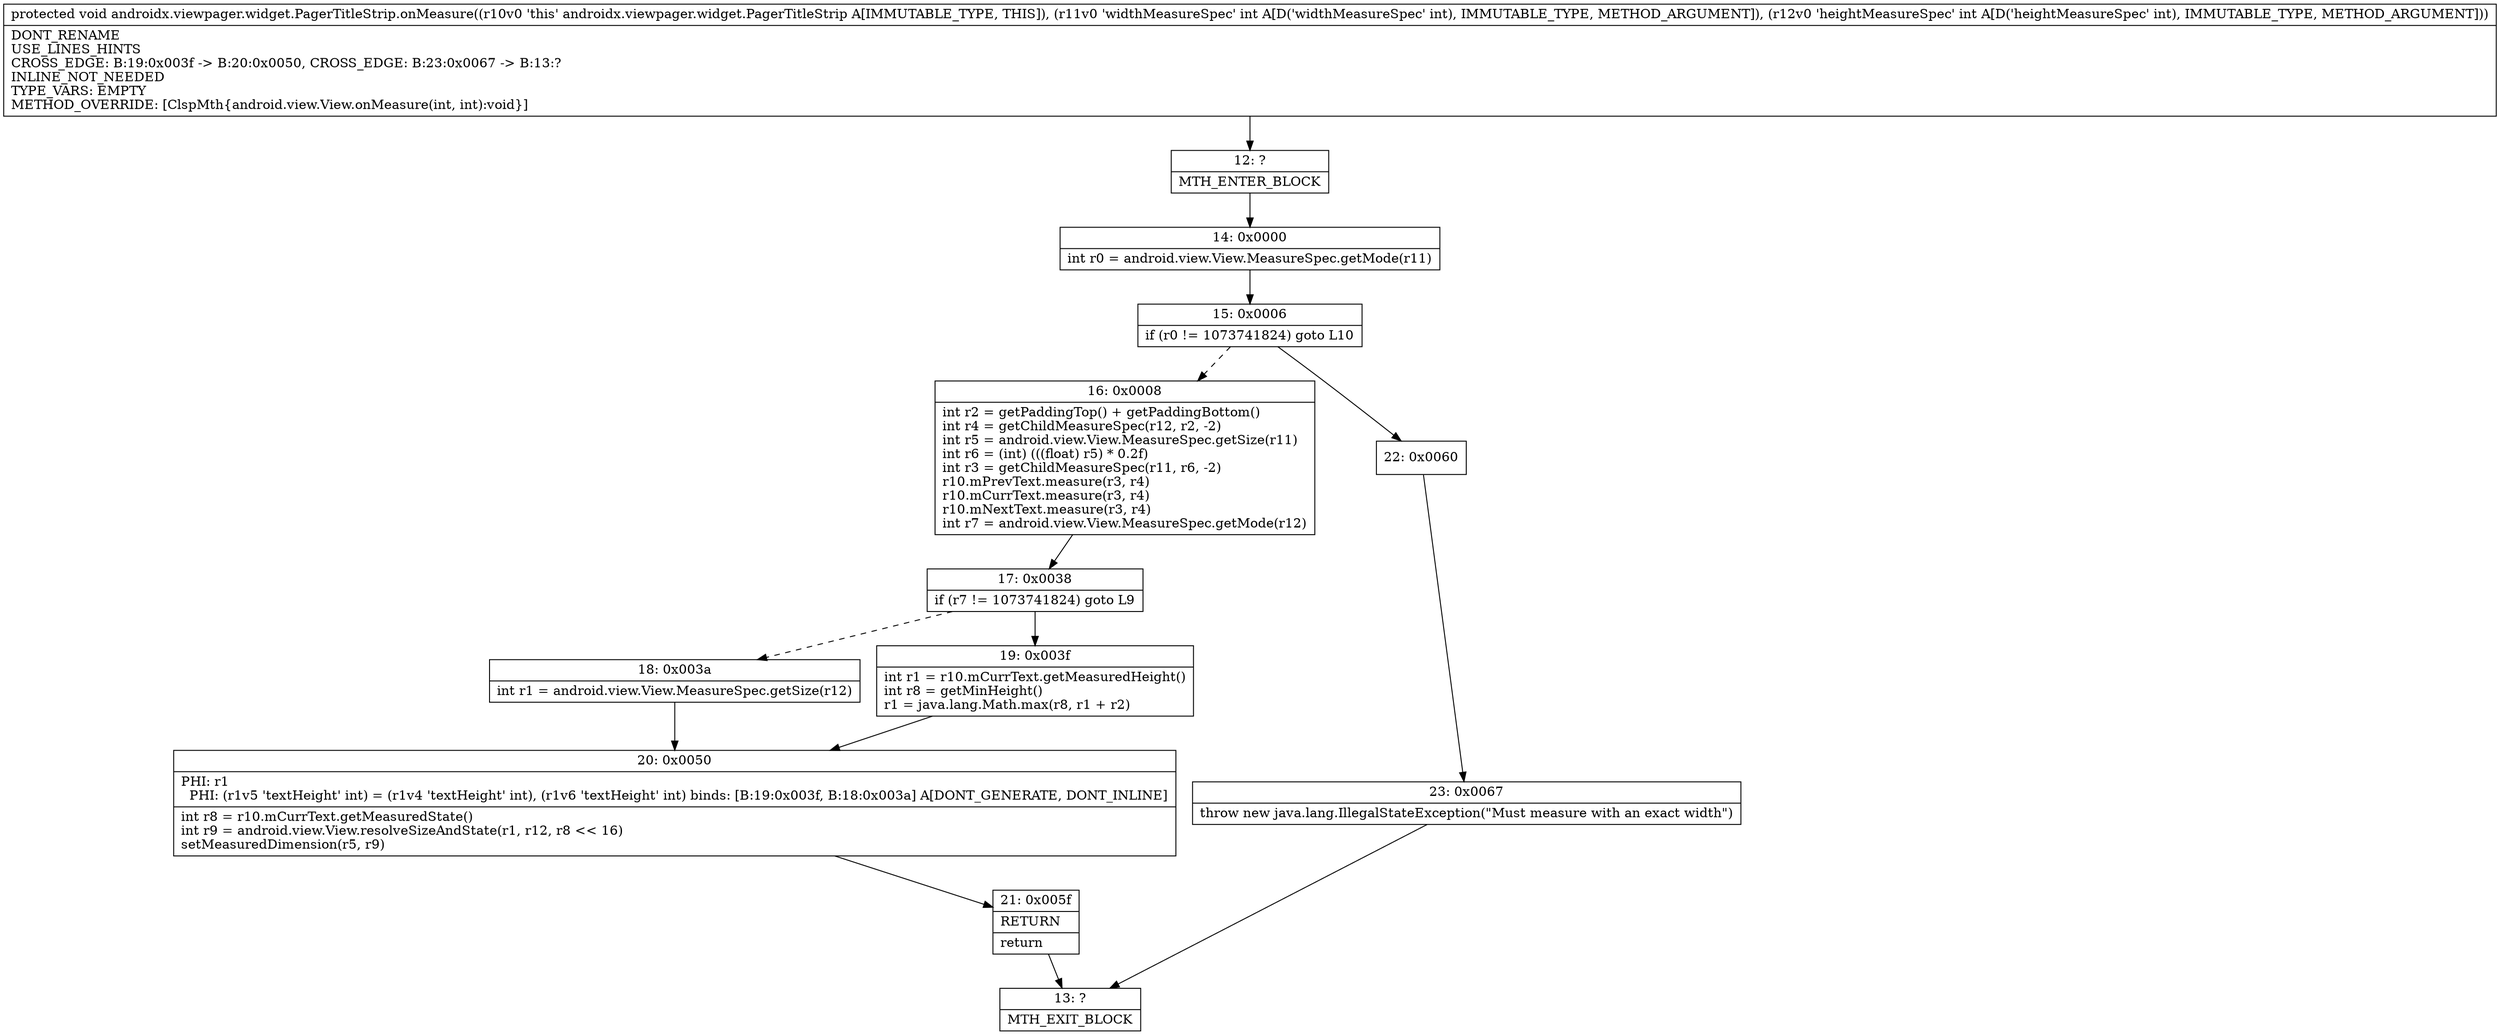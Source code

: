 digraph "CFG forandroidx.viewpager.widget.PagerTitleStrip.onMeasure(II)V" {
Node_12 [shape=record,label="{12\:\ ?|MTH_ENTER_BLOCK\l}"];
Node_14 [shape=record,label="{14\:\ 0x0000|int r0 = android.view.View.MeasureSpec.getMode(r11)\l}"];
Node_15 [shape=record,label="{15\:\ 0x0006|if (r0 != 1073741824) goto L10\l}"];
Node_16 [shape=record,label="{16\:\ 0x0008|int r2 = getPaddingTop() + getPaddingBottom()\lint r4 = getChildMeasureSpec(r12, r2, \-2)\lint r5 = android.view.View.MeasureSpec.getSize(r11)\lint r6 = (int) (((float) r5) * 0.2f)\lint r3 = getChildMeasureSpec(r11, r6, \-2)\lr10.mPrevText.measure(r3, r4)\lr10.mCurrText.measure(r3, r4)\lr10.mNextText.measure(r3, r4)\lint r7 = android.view.View.MeasureSpec.getMode(r12)\l}"];
Node_17 [shape=record,label="{17\:\ 0x0038|if (r7 != 1073741824) goto L9\l}"];
Node_18 [shape=record,label="{18\:\ 0x003a|int r1 = android.view.View.MeasureSpec.getSize(r12)\l}"];
Node_20 [shape=record,label="{20\:\ 0x0050|PHI: r1 \l  PHI: (r1v5 'textHeight' int) = (r1v4 'textHeight' int), (r1v6 'textHeight' int) binds: [B:19:0x003f, B:18:0x003a] A[DONT_GENERATE, DONT_INLINE]\l|int r8 = r10.mCurrText.getMeasuredState()\lint r9 = android.view.View.resolveSizeAndState(r1, r12, r8 \<\< 16)\lsetMeasuredDimension(r5, r9)\l}"];
Node_21 [shape=record,label="{21\:\ 0x005f|RETURN\l|return\l}"];
Node_13 [shape=record,label="{13\:\ ?|MTH_EXIT_BLOCK\l}"];
Node_19 [shape=record,label="{19\:\ 0x003f|int r1 = r10.mCurrText.getMeasuredHeight()\lint r8 = getMinHeight()\lr1 = java.lang.Math.max(r8, r1 + r2)\l}"];
Node_22 [shape=record,label="{22\:\ 0x0060}"];
Node_23 [shape=record,label="{23\:\ 0x0067|throw new java.lang.IllegalStateException(\"Must measure with an exact width\")\l}"];
MethodNode[shape=record,label="{protected void androidx.viewpager.widget.PagerTitleStrip.onMeasure((r10v0 'this' androidx.viewpager.widget.PagerTitleStrip A[IMMUTABLE_TYPE, THIS]), (r11v0 'widthMeasureSpec' int A[D('widthMeasureSpec' int), IMMUTABLE_TYPE, METHOD_ARGUMENT]), (r12v0 'heightMeasureSpec' int A[D('heightMeasureSpec' int), IMMUTABLE_TYPE, METHOD_ARGUMENT]))  | DONT_RENAME\lUSE_LINES_HINTS\lCROSS_EDGE: B:19:0x003f \-\> B:20:0x0050, CROSS_EDGE: B:23:0x0067 \-\> B:13:?\lINLINE_NOT_NEEDED\lTYPE_VARS: EMPTY\lMETHOD_OVERRIDE: [ClspMth\{android.view.View.onMeasure(int, int):void\}]\l}"];
MethodNode -> Node_12;Node_12 -> Node_14;
Node_14 -> Node_15;
Node_15 -> Node_16[style=dashed];
Node_15 -> Node_22;
Node_16 -> Node_17;
Node_17 -> Node_18[style=dashed];
Node_17 -> Node_19;
Node_18 -> Node_20;
Node_20 -> Node_21;
Node_21 -> Node_13;
Node_19 -> Node_20;
Node_22 -> Node_23;
Node_23 -> Node_13;
}

